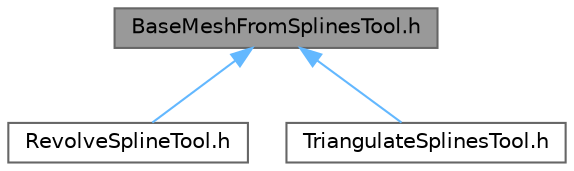 digraph "BaseMeshFromSplinesTool.h"
{
 // INTERACTIVE_SVG=YES
 // LATEX_PDF_SIZE
  bgcolor="transparent";
  edge [fontname=Helvetica,fontsize=10,labelfontname=Helvetica,labelfontsize=10];
  node [fontname=Helvetica,fontsize=10,shape=box,height=0.2,width=0.4];
  Node1 [id="Node000001",label="BaseMeshFromSplinesTool.h",height=0.2,width=0.4,color="gray40", fillcolor="grey60", style="filled", fontcolor="black",tooltip=" "];
  Node1 -> Node2 [id="edge1_Node000001_Node000002",dir="back",color="steelblue1",style="solid",tooltip=" "];
  Node2 [id="Node000002",label="RevolveSplineTool.h",height=0.2,width=0.4,color="grey40", fillcolor="white", style="filled",URL="$d3/d36/RevolveSplineTool_8h.html",tooltip=" "];
  Node1 -> Node3 [id="edge2_Node000001_Node000003",dir="back",color="steelblue1",style="solid",tooltip=" "];
  Node3 [id="Node000003",label="TriangulateSplinesTool.h",height=0.2,width=0.4,color="grey40", fillcolor="white", style="filled",URL="$d9/de6/TriangulateSplinesTool_8h.html",tooltip=" "];
}
